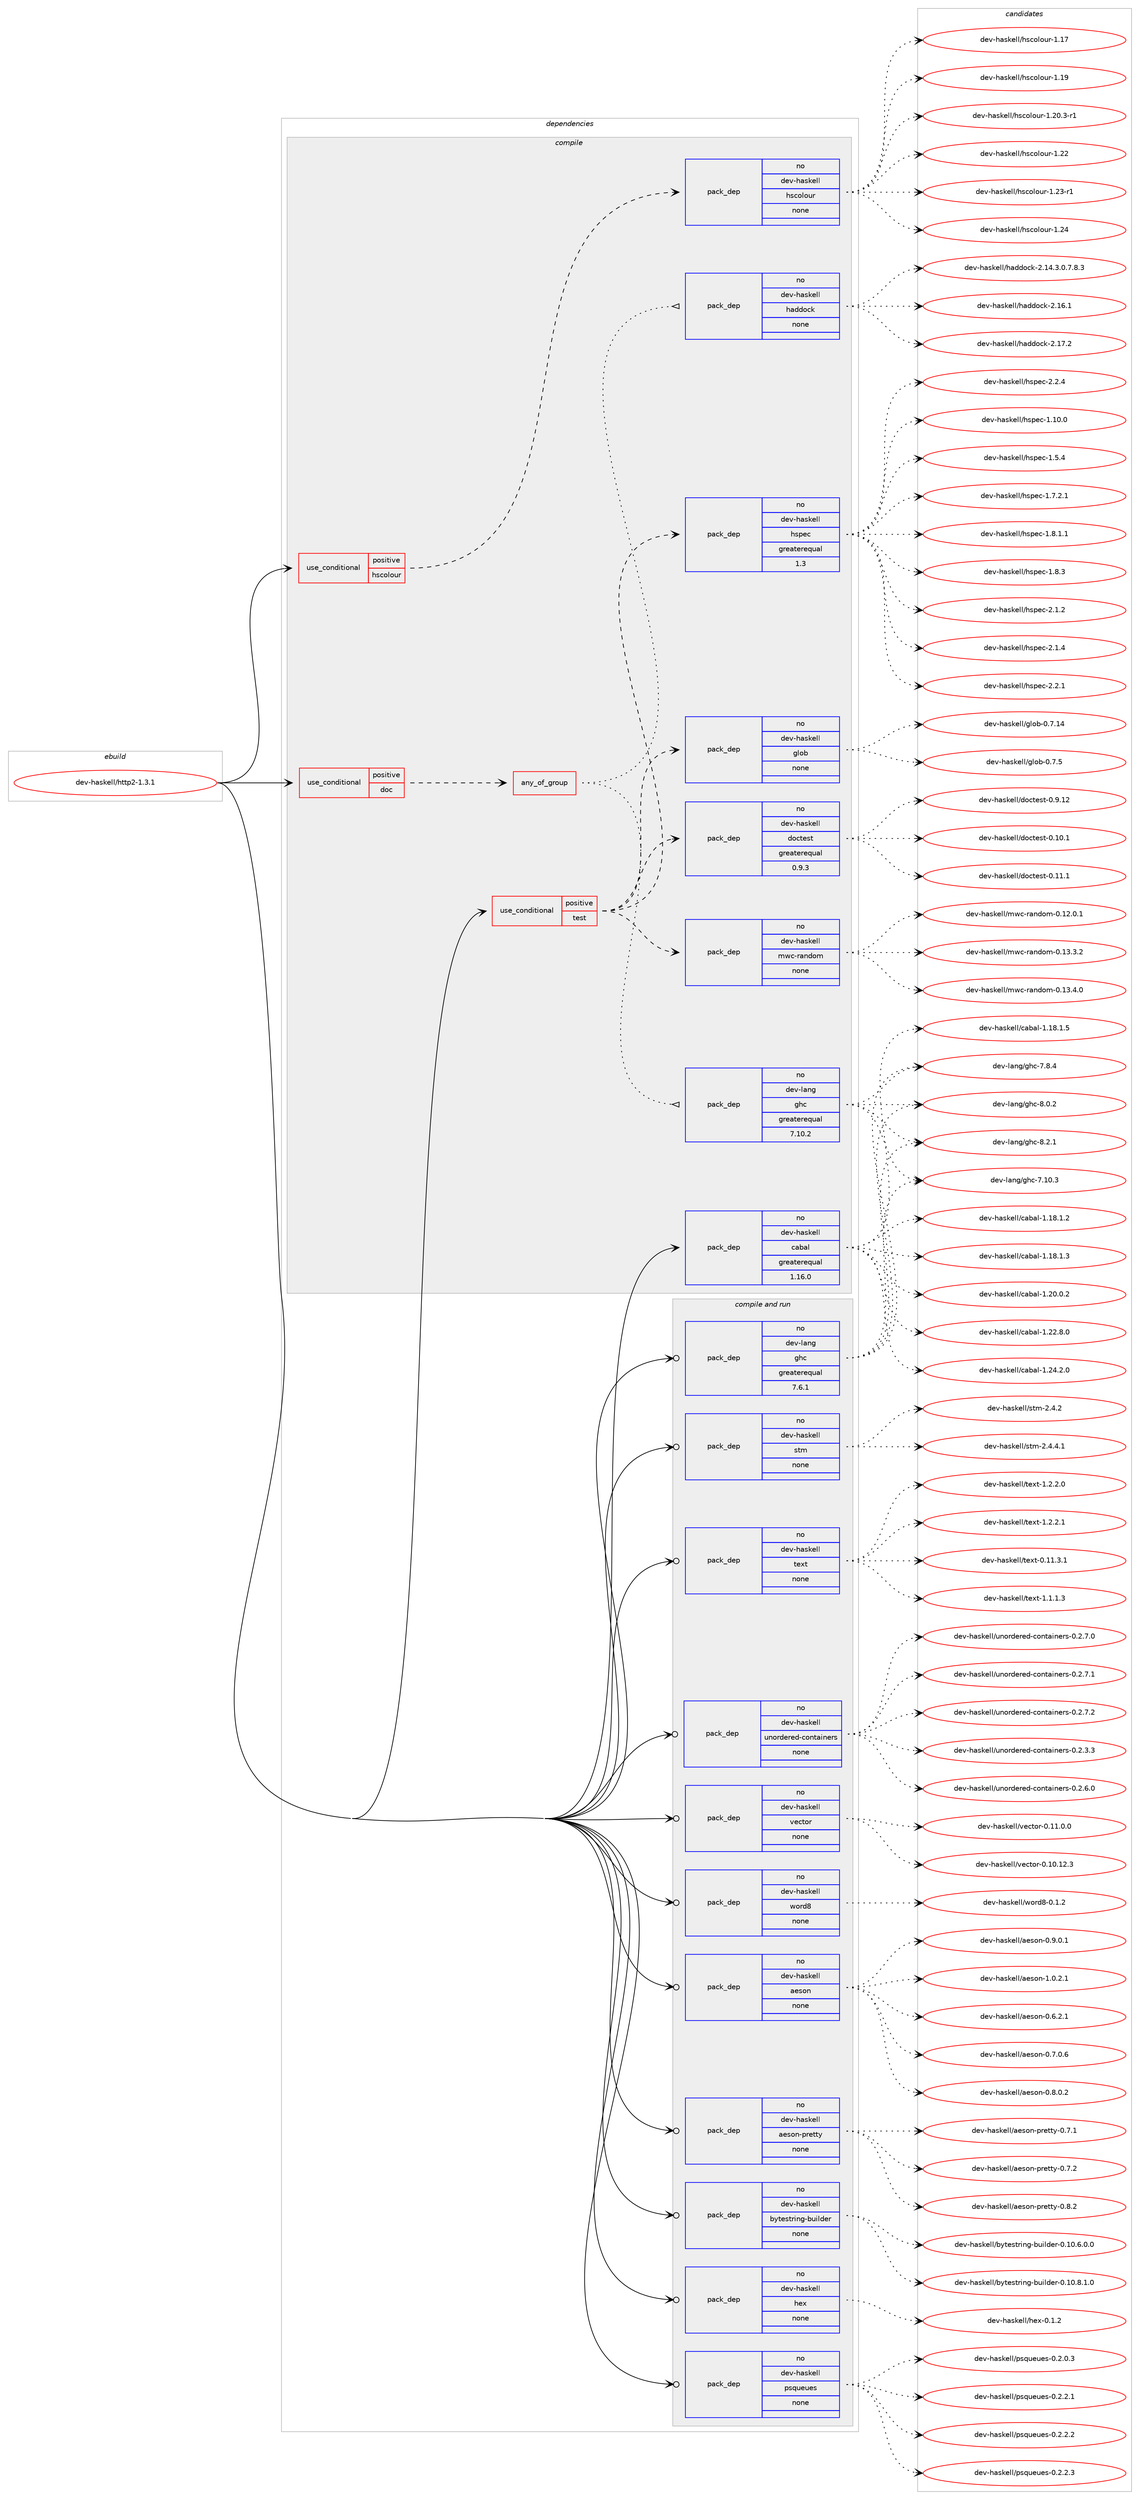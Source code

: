 digraph prolog {

# *************
# Graph options
# *************

newrank=true;
concentrate=true;
compound=true;
graph [rankdir=LR,fontname=Helvetica,fontsize=10,ranksep=1.5];#, ranksep=2.5, nodesep=0.2];
edge  [arrowhead=vee];
node  [fontname=Helvetica,fontsize=10];

# **********
# The ebuild
# **********

subgraph cluster_leftcol {
color=gray;
rank=same;
label=<<i>ebuild</i>>;
id [label="dev-haskell/http2-1.3.1", color=red, width=4, href="../dev-haskell/http2-1.3.1.svg"];
}

# ****************
# The dependencies
# ****************

subgraph cluster_midcol {
color=gray;
label=<<i>dependencies</i>>;
subgraph cluster_compile {
fillcolor="#eeeeee";
style=filled;
label=<<i>compile</i>>;
subgraph cond19542 {
dependency84826 [label=<<TABLE BORDER="0" CELLBORDER="1" CELLSPACING="0" CELLPADDING="4"><TR><TD ROWSPAN="3" CELLPADDING="10">use_conditional</TD></TR><TR><TD>positive</TD></TR><TR><TD>doc</TD></TR></TABLE>>, shape=none, color=red];
subgraph any2235 {
dependency84827 [label=<<TABLE BORDER="0" CELLBORDER="1" CELLSPACING="0" CELLPADDING="4"><TR><TD CELLPADDING="10">any_of_group</TD></TR></TABLE>>, shape=none, color=red];subgraph pack63019 {
dependency84828 [label=<<TABLE BORDER="0" CELLBORDER="1" CELLSPACING="0" CELLPADDING="4" WIDTH="220"><TR><TD ROWSPAN="6" CELLPADDING="30">pack_dep</TD></TR><TR><TD WIDTH="110">no</TD></TR><TR><TD>dev-haskell</TD></TR><TR><TD>haddock</TD></TR><TR><TD>none</TD></TR><TR><TD></TD></TR></TABLE>>, shape=none, color=blue];
}
dependency84827:e -> dependency84828:w [weight=20,style="dotted",arrowhead="oinv"];
subgraph pack63020 {
dependency84829 [label=<<TABLE BORDER="0" CELLBORDER="1" CELLSPACING="0" CELLPADDING="4" WIDTH="220"><TR><TD ROWSPAN="6" CELLPADDING="30">pack_dep</TD></TR><TR><TD WIDTH="110">no</TD></TR><TR><TD>dev-lang</TD></TR><TR><TD>ghc</TD></TR><TR><TD>greaterequal</TD></TR><TR><TD>7.10.2</TD></TR></TABLE>>, shape=none, color=blue];
}
dependency84827:e -> dependency84829:w [weight=20,style="dotted",arrowhead="oinv"];
}
dependency84826:e -> dependency84827:w [weight=20,style="dashed",arrowhead="vee"];
}
id:e -> dependency84826:w [weight=20,style="solid",arrowhead="vee"];
subgraph cond19543 {
dependency84830 [label=<<TABLE BORDER="0" CELLBORDER="1" CELLSPACING="0" CELLPADDING="4"><TR><TD ROWSPAN="3" CELLPADDING="10">use_conditional</TD></TR><TR><TD>positive</TD></TR><TR><TD>hscolour</TD></TR></TABLE>>, shape=none, color=red];
subgraph pack63021 {
dependency84831 [label=<<TABLE BORDER="0" CELLBORDER="1" CELLSPACING="0" CELLPADDING="4" WIDTH="220"><TR><TD ROWSPAN="6" CELLPADDING="30">pack_dep</TD></TR><TR><TD WIDTH="110">no</TD></TR><TR><TD>dev-haskell</TD></TR><TR><TD>hscolour</TD></TR><TR><TD>none</TD></TR><TR><TD></TD></TR></TABLE>>, shape=none, color=blue];
}
dependency84830:e -> dependency84831:w [weight=20,style="dashed",arrowhead="vee"];
}
id:e -> dependency84830:w [weight=20,style="solid",arrowhead="vee"];
subgraph cond19544 {
dependency84832 [label=<<TABLE BORDER="0" CELLBORDER="1" CELLSPACING="0" CELLPADDING="4"><TR><TD ROWSPAN="3" CELLPADDING="10">use_conditional</TD></TR><TR><TD>positive</TD></TR><TR><TD>test</TD></TR></TABLE>>, shape=none, color=red];
subgraph pack63022 {
dependency84833 [label=<<TABLE BORDER="0" CELLBORDER="1" CELLSPACING="0" CELLPADDING="4" WIDTH="220"><TR><TD ROWSPAN="6" CELLPADDING="30">pack_dep</TD></TR><TR><TD WIDTH="110">no</TD></TR><TR><TD>dev-haskell</TD></TR><TR><TD>doctest</TD></TR><TR><TD>greaterequal</TD></TR><TR><TD>0.9.3</TD></TR></TABLE>>, shape=none, color=blue];
}
dependency84832:e -> dependency84833:w [weight=20,style="dashed",arrowhead="vee"];
subgraph pack63023 {
dependency84834 [label=<<TABLE BORDER="0" CELLBORDER="1" CELLSPACING="0" CELLPADDING="4" WIDTH="220"><TR><TD ROWSPAN="6" CELLPADDING="30">pack_dep</TD></TR><TR><TD WIDTH="110">no</TD></TR><TR><TD>dev-haskell</TD></TR><TR><TD>glob</TD></TR><TR><TD>none</TD></TR><TR><TD></TD></TR></TABLE>>, shape=none, color=blue];
}
dependency84832:e -> dependency84834:w [weight=20,style="dashed",arrowhead="vee"];
subgraph pack63024 {
dependency84835 [label=<<TABLE BORDER="0" CELLBORDER="1" CELLSPACING="0" CELLPADDING="4" WIDTH="220"><TR><TD ROWSPAN="6" CELLPADDING="30">pack_dep</TD></TR><TR><TD WIDTH="110">no</TD></TR><TR><TD>dev-haskell</TD></TR><TR><TD>hspec</TD></TR><TR><TD>greaterequal</TD></TR><TR><TD>1.3</TD></TR></TABLE>>, shape=none, color=blue];
}
dependency84832:e -> dependency84835:w [weight=20,style="dashed",arrowhead="vee"];
subgraph pack63025 {
dependency84836 [label=<<TABLE BORDER="0" CELLBORDER="1" CELLSPACING="0" CELLPADDING="4" WIDTH="220"><TR><TD ROWSPAN="6" CELLPADDING="30">pack_dep</TD></TR><TR><TD WIDTH="110">no</TD></TR><TR><TD>dev-haskell</TD></TR><TR><TD>mwc-random</TD></TR><TR><TD>none</TD></TR><TR><TD></TD></TR></TABLE>>, shape=none, color=blue];
}
dependency84832:e -> dependency84836:w [weight=20,style="dashed",arrowhead="vee"];
}
id:e -> dependency84832:w [weight=20,style="solid",arrowhead="vee"];
subgraph pack63026 {
dependency84837 [label=<<TABLE BORDER="0" CELLBORDER="1" CELLSPACING="0" CELLPADDING="4" WIDTH="220"><TR><TD ROWSPAN="6" CELLPADDING="30">pack_dep</TD></TR><TR><TD WIDTH="110">no</TD></TR><TR><TD>dev-haskell</TD></TR><TR><TD>cabal</TD></TR><TR><TD>greaterequal</TD></TR><TR><TD>1.16.0</TD></TR></TABLE>>, shape=none, color=blue];
}
id:e -> dependency84837:w [weight=20,style="solid",arrowhead="vee"];
}
subgraph cluster_compileandrun {
fillcolor="#eeeeee";
style=filled;
label=<<i>compile and run</i>>;
subgraph pack63027 {
dependency84838 [label=<<TABLE BORDER="0" CELLBORDER="1" CELLSPACING="0" CELLPADDING="4" WIDTH="220"><TR><TD ROWSPAN="6" CELLPADDING="30">pack_dep</TD></TR><TR><TD WIDTH="110">no</TD></TR><TR><TD>dev-haskell</TD></TR><TR><TD>aeson</TD></TR><TR><TD>none</TD></TR><TR><TD></TD></TR></TABLE>>, shape=none, color=blue];
}
id:e -> dependency84838:w [weight=20,style="solid",arrowhead="odotvee"];
subgraph pack63028 {
dependency84839 [label=<<TABLE BORDER="0" CELLBORDER="1" CELLSPACING="0" CELLPADDING="4" WIDTH="220"><TR><TD ROWSPAN="6" CELLPADDING="30">pack_dep</TD></TR><TR><TD WIDTH="110">no</TD></TR><TR><TD>dev-haskell</TD></TR><TR><TD>aeson-pretty</TD></TR><TR><TD>none</TD></TR><TR><TD></TD></TR></TABLE>>, shape=none, color=blue];
}
id:e -> dependency84839:w [weight=20,style="solid",arrowhead="odotvee"];
subgraph pack63029 {
dependency84840 [label=<<TABLE BORDER="0" CELLBORDER="1" CELLSPACING="0" CELLPADDING="4" WIDTH="220"><TR><TD ROWSPAN="6" CELLPADDING="30">pack_dep</TD></TR><TR><TD WIDTH="110">no</TD></TR><TR><TD>dev-haskell</TD></TR><TR><TD>bytestring-builder</TD></TR><TR><TD>none</TD></TR><TR><TD></TD></TR></TABLE>>, shape=none, color=blue];
}
id:e -> dependency84840:w [weight=20,style="solid",arrowhead="odotvee"];
subgraph pack63030 {
dependency84841 [label=<<TABLE BORDER="0" CELLBORDER="1" CELLSPACING="0" CELLPADDING="4" WIDTH="220"><TR><TD ROWSPAN="6" CELLPADDING="30">pack_dep</TD></TR><TR><TD WIDTH="110">no</TD></TR><TR><TD>dev-haskell</TD></TR><TR><TD>hex</TD></TR><TR><TD>none</TD></TR><TR><TD></TD></TR></TABLE>>, shape=none, color=blue];
}
id:e -> dependency84841:w [weight=20,style="solid",arrowhead="odotvee"];
subgraph pack63031 {
dependency84842 [label=<<TABLE BORDER="0" CELLBORDER="1" CELLSPACING="0" CELLPADDING="4" WIDTH="220"><TR><TD ROWSPAN="6" CELLPADDING="30">pack_dep</TD></TR><TR><TD WIDTH="110">no</TD></TR><TR><TD>dev-haskell</TD></TR><TR><TD>psqueues</TD></TR><TR><TD>none</TD></TR><TR><TD></TD></TR></TABLE>>, shape=none, color=blue];
}
id:e -> dependency84842:w [weight=20,style="solid",arrowhead="odotvee"];
subgraph pack63032 {
dependency84843 [label=<<TABLE BORDER="0" CELLBORDER="1" CELLSPACING="0" CELLPADDING="4" WIDTH="220"><TR><TD ROWSPAN="6" CELLPADDING="30">pack_dep</TD></TR><TR><TD WIDTH="110">no</TD></TR><TR><TD>dev-haskell</TD></TR><TR><TD>stm</TD></TR><TR><TD>none</TD></TR><TR><TD></TD></TR></TABLE>>, shape=none, color=blue];
}
id:e -> dependency84843:w [weight=20,style="solid",arrowhead="odotvee"];
subgraph pack63033 {
dependency84844 [label=<<TABLE BORDER="0" CELLBORDER="1" CELLSPACING="0" CELLPADDING="4" WIDTH="220"><TR><TD ROWSPAN="6" CELLPADDING="30">pack_dep</TD></TR><TR><TD WIDTH="110">no</TD></TR><TR><TD>dev-haskell</TD></TR><TR><TD>text</TD></TR><TR><TD>none</TD></TR><TR><TD></TD></TR></TABLE>>, shape=none, color=blue];
}
id:e -> dependency84844:w [weight=20,style="solid",arrowhead="odotvee"];
subgraph pack63034 {
dependency84845 [label=<<TABLE BORDER="0" CELLBORDER="1" CELLSPACING="0" CELLPADDING="4" WIDTH="220"><TR><TD ROWSPAN="6" CELLPADDING="30">pack_dep</TD></TR><TR><TD WIDTH="110">no</TD></TR><TR><TD>dev-haskell</TD></TR><TR><TD>unordered-containers</TD></TR><TR><TD>none</TD></TR><TR><TD></TD></TR></TABLE>>, shape=none, color=blue];
}
id:e -> dependency84845:w [weight=20,style="solid",arrowhead="odotvee"];
subgraph pack63035 {
dependency84846 [label=<<TABLE BORDER="0" CELLBORDER="1" CELLSPACING="0" CELLPADDING="4" WIDTH="220"><TR><TD ROWSPAN="6" CELLPADDING="30">pack_dep</TD></TR><TR><TD WIDTH="110">no</TD></TR><TR><TD>dev-haskell</TD></TR><TR><TD>vector</TD></TR><TR><TD>none</TD></TR><TR><TD></TD></TR></TABLE>>, shape=none, color=blue];
}
id:e -> dependency84846:w [weight=20,style="solid",arrowhead="odotvee"];
subgraph pack63036 {
dependency84847 [label=<<TABLE BORDER="0" CELLBORDER="1" CELLSPACING="0" CELLPADDING="4" WIDTH="220"><TR><TD ROWSPAN="6" CELLPADDING="30">pack_dep</TD></TR><TR><TD WIDTH="110">no</TD></TR><TR><TD>dev-haskell</TD></TR><TR><TD>word8</TD></TR><TR><TD>none</TD></TR><TR><TD></TD></TR></TABLE>>, shape=none, color=blue];
}
id:e -> dependency84847:w [weight=20,style="solid",arrowhead="odotvee"];
subgraph pack63037 {
dependency84848 [label=<<TABLE BORDER="0" CELLBORDER="1" CELLSPACING="0" CELLPADDING="4" WIDTH="220"><TR><TD ROWSPAN="6" CELLPADDING="30">pack_dep</TD></TR><TR><TD WIDTH="110">no</TD></TR><TR><TD>dev-lang</TD></TR><TR><TD>ghc</TD></TR><TR><TD>greaterequal</TD></TR><TR><TD>7.6.1</TD></TR></TABLE>>, shape=none, color=blue];
}
id:e -> dependency84848:w [weight=20,style="solid",arrowhead="odotvee"];
}
subgraph cluster_run {
fillcolor="#eeeeee";
style=filled;
label=<<i>run</i>>;
}
}

# **************
# The candidates
# **************

subgraph cluster_choices {
rank=same;
color=gray;
label=<<i>candidates</i>>;

subgraph choice63019 {
color=black;
nodesep=1;
choice1001011184510497115107101108108471049710010011199107455046495246514648465546564651 [label="dev-haskell/haddock-2.14.3.0.7.8.3", color=red, width=4,href="../dev-haskell/haddock-2.14.3.0.7.8.3.svg"];
choice100101118451049711510710110810847104971001001119910745504649544649 [label="dev-haskell/haddock-2.16.1", color=red, width=4,href="../dev-haskell/haddock-2.16.1.svg"];
choice100101118451049711510710110810847104971001001119910745504649554650 [label="dev-haskell/haddock-2.17.2", color=red, width=4,href="../dev-haskell/haddock-2.17.2.svg"];
dependency84828:e -> choice1001011184510497115107101108108471049710010011199107455046495246514648465546564651:w [style=dotted,weight="100"];
dependency84828:e -> choice100101118451049711510710110810847104971001001119910745504649544649:w [style=dotted,weight="100"];
dependency84828:e -> choice100101118451049711510710110810847104971001001119910745504649554650:w [style=dotted,weight="100"];
}
subgraph choice63020 {
color=black;
nodesep=1;
choice1001011184510897110103471031049945554649484651 [label="dev-lang/ghc-7.10.3", color=red, width=4,href="../dev-lang/ghc-7.10.3.svg"];
choice10010111845108971101034710310499455546564652 [label="dev-lang/ghc-7.8.4", color=red, width=4,href="../dev-lang/ghc-7.8.4.svg"];
choice10010111845108971101034710310499455646484650 [label="dev-lang/ghc-8.0.2", color=red, width=4,href="../dev-lang/ghc-8.0.2.svg"];
choice10010111845108971101034710310499455646504649 [label="dev-lang/ghc-8.2.1", color=red, width=4,href="../dev-lang/ghc-8.2.1.svg"];
dependency84829:e -> choice1001011184510897110103471031049945554649484651:w [style=dotted,weight="100"];
dependency84829:e -> choice10010111845108971101034710310499455546564652:w [style=dotted,weight="100"];
dependency84829:e -> choice10010111845108971101034710310499455646484650:w [style=dotted,weight="100"];
dependency84829:e -> choice10010111845108971101034710310499455646504649:w [style=dotted,weight="100"];
}
subgraph choice63021 {
color=black;
nodesep=1;
choice100101118451049711510710110810847104115991111081111171144549464955 [label="dev-haskell/hscolour-1.17", color=red, width=4,href="../dev-haskell/hscolour-1.17.svg"];
choice100101118451049711510710110810847104115991111081111171144549464957 [label="dev-haskell/hscolour-1.19", color=red, width=4,href="../dev-haskell/hscolour-1.19.svg"];
choice10010111845104971151071011081084710411599111108111117114454946504846514511449 [label="dev-haskell/hscolour-1.20.3-r1", color=red, width=4,href="../dev-haskell/hscolour-1.20.3-r1.svg"];
choice100101118451049711510710110810847104115991111081111171144549465050 [label="dev-haskell/hscolour-1.22", color=red, width=4,href="../dev-haskell/hscolour-1.22.svg"];
choice1001011184510497115107101108108471041159911110811111711445494650514511449 [label="dev-haskell/hscolour-1.23-r1", color=red, width=4,href="../dev-haskell/hscolour-1.23-r1.svg"];
choice100101118451049711510710110810847104115991111081111171144549465052 [label="dev-haskell/hscolour-1.24", color=red, width=4,href="../dev-haskell/hscolour-1.24.svg"];
dependency84831:e -> choice100101118451049711510710110810847104115991111081111171144549464955:w [style=dotted,weight="100"];
dependency84831:e -> choice100101118451049711510710110810847104115991111081111171144549464957:w [style=dotted,weight="100"];
dependency84831:e -> choice10010111845104971151071011081084710411599111108111117114454946504846514511449:w [style=dotted,weight="100"];
dependency84831:e -> choice100101118451049711510710110810847104115991111081111171144549465050:w [style=dotted,weight="100"];
dependency84831:e -> choice1001011184510497115107101108108471041159911110811111711445494650514511449:w [style=dotted,weight="100"];
dependency84831:e -> choice100101118451049711510710110810847104115991111081111171144549465052:w [style=dotted,weight="100"];
}
subgraph choice63022 {
color=black;
nodesep=1;
choice1001011184510497115107101108108471001119911610111511645484649484649 [label="dev-haskell/doctest-0.10.1", color=red, width=4,href="../dev-haskell/doctest-0.10.1.svg"];
choice1001011184510497115107101108108471001119911610111511645484649494649 [label="dev-haskell/doctest-0.11.1", color=red, width=4,href="../dev-haskell/doctest-0.11.1.svg"];
choice1001011184510497115107101108108471001119911610111511645484657464950 [label="dev-haskell/doctest-0.9.12", color=red, width=4,href="../dev-haskell/doctest-0.9.12.svg"];
dependency84833:e -> choice1001011184510497115107101108108471001119911610111511645484649484649:w [style=dotted,weight="100"];
dependency84833:e -> choice1001011184510497115107101108108471001119911610111511645484649494649:w [style=dotted,weight="100"];
dependency84833:e -> choice1001011184510497115107101108108471001119911610111511645484657464950:w [style=dotted,weight="100"];
}
subgraph choice63023 {
color=black;
nodesep=1;
choice1001011184510497115107101108108471031081119845484655464952 [label="dev-haskell/glob-0.7.14", color=red, width=4,href="../dev-haskell/glob-0.7.14.svg"];
choice10010111845104971151071011081084710310811198454846554653 [label="dev-haskell/glob-0.7.5", color=red, width=4,href="../dev-haskell/glob-0.7.5.svg"];
dependency84834:e -> choice1001011184510497115107101108108471031081119845484655464952:w [style=dotted,weight="100"];
dependency84834:e -> choice10010111845104971151071011081084710310811198454846554653:w [style=dotted,weight="100"];
}
subgraph choice63024 {
color=black;
nodesep=1;
choice1001011184510497115107101108108471041151121019945494649484648 [label="dev-haskell/hspec-1.10.0", color=red, width=4,href="../dev-haskell/hspec-1.10.0.svg"];
choice10010111845104971151071011081084710411511210199454946534652 [label="dev-haskell/hspec-1.5.4", color=red, width=4,href="../dev-haskell/hspec-1.5.4.svg"];
choice100101118451049711510710110810847104115112101994549465546504649 [label="dev-haskell/hspec-1.7.2.1", color=red, width=4,href="../dev-haskell/hspec-1.7.2.1.svg"];
choice100101118451049711510710110810847104115112101994549465646494649 [label="dev-haskell/hspec-1.8.1.1", color=red, width=4,href="../dev-haskell/hspec-1.8.1.1.svg"];
choice10010111845104971151071011081084710411511210199454946564651 [label="dev-haskell/hspec-1.8.3", color=red, width=4,href="../dev-haskell/hspec-1.8.3.svg"];
choice10010111845104971151071011081084710411511210199455046494650 [label="dev-haskell/hspec-2.1.2", color=red, width=4,href="../dev-haskell/hspec-2.1.2.svg"];
choice10010111845104971151071011081084710411511210199455046494652 [label="dev-haskell/hspec-2.1.4", color=red, width=4,href="../dev-haskell/hspec-2.1.4.svg"];
choice10010111845104971151071011081084710411511210199455046504649 [label="dev-haskell/hspec-2.2.1", color=red, width=4,href="../dev-haskell/hspec-2.2.1.svg"];
choice10010111845104971151071011081084710411511210199455046504652 [label="dev-haskell/hspec-2.2.4", color=red, width=4,href="../dev-haskell/hspec-2.2.4.svg"];
dependency84835:e -> choice1001011184510497115107101108108471041151121019945494649484648:w [style=dotted,weight="100"];
dependency84835:e -> choice10010111845104971151071011081084710411511210199454946534652:w [style=dotted,weight="100"];
dependency84835:e -> choice100101118451049711510710110810847104115112101994549465546504649:w [style=dotted,weight="100"];
dependency84835:e -> choice100101118451049711510710110810847104115112101994549465646494649:w [style=dotted,weight="100"];
dependency84835:e -> choice10010111845104971151071011081084710411511210199454946564651:w [style=dotted,weight="100"];
dependency84835:e -> choice10010111845104971151071011081084710411511210199455046494650:w [style=dotted,weight="100"];
dependency84835:e -> choice10010111845104971151071011081084710411511210199455046494652:w [style=dotted,weight="100"];
dependency84835:e -> choice10010111845104971151071011081084710411511210199455046504649:w [style=dotted,weight="100"];
dependency84835:e -> choice10010111845104971151071011081084710411511210199455046504652:w [style=dotted,weight="100"];
}
subgraph choice63025 {
color=black;
nodesep=1;
choice100101118451049711510710110810847109119994511497110100111109454846495046484649 [label="dev-haskell/mwc-random-0.12.0.1", color=red, width=4,href="../dev-haskell/mwc-random-0.12.0.1.svg"];
choice100101118451049711510710110810847109119994511497110100111109454846495146514650 [label="dev-haskell/mwc-random-0.13.3.2", color=red, width=4,href="../dev-haskell/mwc-random-0.13.3.2.svg"];
choice100101118451049711510710110810847109119994511497110100111109454846495146524648 [label="dev-haskell/mwc-random-0.13.4.0", color=red, width=4,href="../dev-haskell/mwc-random-0.13.4.0.svg"];
dependency84836:e -> choice100101118451049711510710110810847109119994511497110100111109454846495046484649:w [style=dotted,weight="100"];
dependency84836:e -> choice100101118451049711510710110810847109119994511497110100111109454846495146514650:w [style=dotted,weight="100"];
dependency84836:e -> choice100101118451049711510710110810847109119994511497110100111109454846495146524648:w [style=dotted,weight="100"];
}
subgraph choice63026 {
color=black;
nodesep=1;
choice10010111845104971151071011081084799979897108454946495646494650 [label="dev-haskell/cabal-1.18.1.2", color=red, width=4,href="../dev-haskell/cabal-1.18.1.2.svg"];
choice10010111845104971151071011081084799979897108454946495646494651 [label="dev-haskell/cabal-1.18.1.3", color=red, width=4,href="../dev-haskell/cabal-1.18.1.3.svg"];
choice10010111845104971151071011081084799979897108454946495646494653 [label="dev-haskell/cabal-1.18.1.5", color=red, width=4,href="../dev-haskell/cabal-1.18.1.5.svg"];
choice10010111845104971151071011081084799979897108454946504846484650 [label="dev-haskell/cabal-1.20.0.2", color=red, width=4,href="../dev-haskell/cabal-1.20.0.2.svg"];
choice10010111845104971151071011081084799979897108454946505046564648 [label="dev-haskell/cabal-1.22.8.0", color=red, width=4,href="../dev-haskell/cabal-1.22.8.0.svg"];
choice10010111845104971151071011081084799979897108454946505246504648 [label="dev-haskell/cabal-1.24.2.0", color=red, width=4,href="../dev-haskell/cabal-1.24.2.0.svg"];
dependency84837:e -> choice10010111845104971151071011081084799979897108454946495646494650:w [style=dotted,weight="100"];
dependency84837:e -> choice10010111845104971151071011081084799979897108454946495646494651:w [style=dotted,weight="100"];
dependency84837:e -> choice10010111845104971151071011081084799979897108454946495646494653:w [style=dotted,weight="100"];
dependency84837:e -> choice10010111845104971151071011081084799979897108454946504846484650:w [style=dotted,weight="100"];
dependency84837:e -> choice10010111845104971151071011081084799979897108454946505046564648:w [style=dotted,weight="100"];
dependency84837:e -> choice10010111845104971151071011081084799979897108454946505246504648:w [style=dotted,weight="100"];
}
subgraph choice63027 {
color=black;
nodesep=1;
choice100101118451049711510710110810847971011151111104548465446504649 [label="dev-haskell/aeson-0.6.2.1", color=red, width=4,href="../dev-haskell/aeson-0.6.2.1.svg"];
choice100101118451049711510710110810847971011151111104548465546484654 [label="dev-haskell/aeson-0.7.0.6", color=red, width=4,href="../dev-haskell/aeson-0.7.0.6.svg"];
choice100101118451049711510710110810847971011151111104548465646484650 [label="dev-haskell/aeson-0.8.0.2", color=red, width=4,href="../dev-haskell/aeson-0.8.0.2.svg"];
choice100101118451049711510710110810847971011151111104548465746484649 [label="dev-haskell/aeson-0.9.0.1", color=red, width=4,href="../dev-haskell/aeson-0.9.0.1.svg"];
choice100101118451049711510710110810847971011151111104549464846504649 [label="dev-haskell/aeson-1.0.2.1", color=red, width=4,href="../dev-haskell/aeson-1.0.2.1.svg"];
dependency84838:e -> choice100101118451049711510710110810847971011151111104548465446504649:w [style=dotted,weight="100"];
dependency84838:e -> choice100101118451049711510710110810847971011151111104548465546484654:w [style=dotted,weight="100"];
dependency84838:e -> choice100101118451049711510710110810847971011151111104548465646484650:w [style=dotted,weight="100"];
dependency84838:e -> choice100101118451049711510710110810847971011151111104548465746484649:w [style=dotted,weight="100"];
dependency84838:e -> choice100101118451049711510710110810847971011151111104549464846504649:w [style=dotted,weight="100"];
}
subgraph choice63028 {
color=black;
nodesep=1;
choice1001011184510497115107101108108479710111511111045112114101116116121454846554649 [label="dev-haskell/aeson-pretty-0.7.1", color=red, width=4,href="../dev-haskell/aeson-pretty-0.7.1.svg"];
choice1001011184510497115107101108108479710111511111045112114101116116121454846554650 [label="dev-haskell/aeson-pretty-0.7.2", color=red, width=4,href="../dev-haskell/aeson-pretty-0.7.2.svg"];
choice1001011184510497115107101108108479710111511111045112114101116116121454846564650 [label="dev-haskell/aeson-pretty-0.8.2", color=red, width=4,href="../dev-haskell/aeson-pretty-0.8.2.svg"];
dependency84839:e -> choice1001011184510497115107101108108479710111511111045112114101116116121454846554649:w [style=dotted,weight="100"];
dependency84839:e -> choice1001011184510497115107101108108479710111511111045112114101116116121454846554650:w [style=dotted,weight="100"];
dependency84839:e -> choice1001011184510497115107101108108479710111511111045112114101116116121454846564650:w [style=dotted,weight="100"];
}
subgraph choice63029 {
color=black;
nodesep=1;
choice1001011184510497115107101108108479812111610111511611410511010345981171051081001011144548464948465446484648 [label="dev-haskell/bytestring-builder-0.10.6.0.0", color=red, width=4,href="../dev-haskell/bytestring-builder-0.10.6.0.0.svg"];
choice1001011184510497115107101108108479812111610111511611410511010345981171051081001011144548464948465646494648 [label="dev-haskell/bytestring-builder-0.10.8.1.0", color=red, width=4,href="../dev-haskell/bytestring-builder-0.10.8.1.0.svg"];
dependency84840:e -> choice1001011184510497115107101108108479812111610111511611410511010345981171051081001011144548464948465446484648:w [style=dotted,weight="100"];
dependency84840:e -> choice1001011184510497115107101108108479812111610111511611410511010345981171051081001011144548464948465646494648:w [style=dotted,weight="100"];
}
subgraph choice63030 {
color=black;
nodesep=1;
choice100101118451049711510710110810847104101120454846494650 [label="dev-haskell/hex-0.1.2", color=red, width=4,href="../dev-haskell/hex-0.1.2.svg"];
dependency84841:e -> choice100101118451049711510710110810847104101120454846494650:w [style=dotted,weight="100"];
}
subgraph choice63031 {
color=black;
nodesep=1;
choice1001011184510497115107101108108471121151131171011171011154548465046484651 [label="dev-haskell/psqueues-0.2.0.3", color=red, width=4,href="../dev-haskell/psqueues-0.2.0.3.svg"];
choice1001011184510497115107101108108471121151131171011171011154548465046504649 [label="dev-haskell/psqueues-0.2.2.1", color=red, width=4,href="../dev-haskell/psqueues-0.2.2.1.svg"];
choice1001011184510497115107101108108471121151131171011171011154548465046504650 [label="dev-haskell/psqueues-0.2.2.2", color=red, width=4,href="../dev-haskell/psqueues-0.2.2.2.svg"];
choice1001011184510497115107101108108471121151131171011171011154548465046504651 [label="dev-haskell/psqueues-0.2.2.3", color=red, width=4,href="../dev-haskell/psqueues-0.2.2.3.svg"];
dependency84842:e -> choice1001011184510497115107101108108471121151131171011171011154548465046484651:w [style=dotted,weight="100"];
dependency84842:e -> choice1001011184510497115107101108108471121151131171011171011154548465046504649:w [style=dotted,weight="100"];
dependency84842:e -> choice1001011184510497115107101108108471121151131171011171011154548465046504650:w [style=dotted,weight="100"];
dependency84842:e -> choice1001011184510497115107101108108471121151131171011171011154548465046504651:w [style=dotted,weight="100"];
}
subgraph choice63032 {
color=black;
nodesep=1;
choice100101118451049711510710110810847115116109455046524650 [label="dev-haskell/stm-2.4.2", color=red, width=4,href="../dev-haskell/stm-2.4.2.svg"];
choice1001011184510497115107101108108471151161094550465246524649 [label="dev-haskell/stm-2.4.4.1", color=red, width=4,href="../dev-haskell/stm-2.4.4.1.svg"];
dependency84843:e -> choice100101118451049711510710110810847115116109455046524650:w [style=dotted,weight="100"];
dependency84843:e -> choice1001011184510497115107101108108471151161094550465246524649:w [style=dotted,weight="100"];
}
subgraph choice63033 {
color=black;
nodesep=1;
choice100101118451049711510710110810847116101120116454846494946514649 [label="dev-haskell/text-0.11.3.1", color=red, width=4,href="../dev-haskell/text-0.11.3.1.svg"];
choice1001011184510497115107101108108471161011201164549464946494651 [label="dev-haskell/text-1.1.1.3", color=red, width=4,href="../dev-haskell/text-1.1.1.3.svg"];
choice1001011184510497115107101108108471161011201164549465046504648 [label="dev-haskell/text-1.2.2.0", color=red, width=4,href="../dev-haskell/text-1.2.2.0.svg"];
choice1001011184510497115107101108108471161011201164549465046504649 [label="dev-haskell/text-1.2.2.1", color=red, width=4,href="../dev-haskell/text-1.2.2.1.svg"];
dependency84844:e -> choice100101118451049711510710110810847116101120116454846494946514649:w [style=dotted,weight="100"];
dependency84844:e -> choice1001011184510497115107101108108471161011201164549464946494651:w [style=dotted,weight="100"];
dependency84844:e -> choice1001011184510497115107101108108471161011201164549465046504648:w [style=dotted,weight="100"];
dependency84844:e -> choice1001011184510497115107101108108471161011201164549465046504649:w [style=dotted,weight="100"];
}
subgraph choice63034 {
color=black;
nodesep=1;
choice1001011184510497115107101108108471171101111141001011141011004599111110116971051101011141154548465046514651 [label="dev-haskell/unordered-containers-0.2.3.3", color=red, width=4,href="../dev-haskell/unordered-containers-0.2.3.3.svg"];
choice1001011184510497115107101108108471171101111141001011141011004599111110116971051101011141154548465046544648 [label="dev-haskell/unordered-containers-0.2.6.0", color=red, width=4,href="../dev-haskell/unordered-containers-0.2.6.0.svg"];
choice1001011184510497115107101108108471171101111141001011141011004599111110116971051101011141154548465046554648 [label="dev-haskell/unordered-containers-0.2.7.0", color=red, width=4,href="../dev-haskell/unordered-containers-0.2.7.0.svg"];
choice1001011184510497115107101108108471171101111141001011141011004599111110116971051101011141154548465046554649 [label="dev-haskell/unordered-containers-0.2.7.1", color=red, width=4,href="../dev-haskell/unordered-containers-0.2.7.1.svg"];
choice1001011184510497115107101108108471171101111141001011141011004599111110116971051101011141154548465046554650 [label="dev-haskell/unordered-containers-0.2.7.2", color=red, width=4,href="../dev-haskell/unordered-containers-0.2.7.2.svg"];
dependency84845:e -> choice1001011184510497115107101108108471171101111141001011141011004599111110116971051101011141154548465046514651:w [style=dotted,weight="100"];
dependency84845:e -> choice1001011184510497115107101108108471171101111141001011141011004599111110116971051101011141154548465046544648:w [style=dotted,weight="100"];
dependency84845:e -> choice1001011184510497115107101108108471171101111141001011141011004599111110116971051101011141154548465046554648:w [style=dotted,weight="100"];
dependency84845:e -> choice1001011184510497115107101108108471171101111141001011141011004599111110116971051101011141154548465046554649:w [style=dotted,weight="100"];
dependency84845:e -> choice1001011184510497115107101108108471171101111141001011141011004599111110116971051101011141154548465046554650:w [style=dotted,weight="100"];
}
subgraph choice63035 {
color=black;
nodesep=1;
choice1001011184510497115107101108108471181019911611111445484649484649504651 [label="dev-haskell/vector-0.10.12.3", color=red, width=4,href="../dev-haskell/vector-0.10.12.3.svg"];
choice10010111845104971151071011081084711810199116111114454846494946484648 [label="dev-haskell/vector-0.11.0.0", color=red, width=4,href="../dev-haskell/vector-0.11.0.0.svg"];
dependency84846:e -> choice1001011184510497115107101108108471181019911611111445484649484649504651:w [style=dotted,weight="100"];
dependency84846:e -> choice10010111845104971151071011081084711810199116111114454846494946484648:w [style=dotted,weight="100"];
}
subgraph choice63036 {
color=black;
nodesep=1;
choice10010111845104971151071011081084711911111410056454846494650 [label="dev-haskell/word8-0.1.2", color=red, width=4,href="../dev-haskell/word8-0.1.2.svg"];
dependency84847:e -> choice10010111845104971151071011081084711911111410056454846494650:w [style=dotted,weight="100"];
}
subgraph choice63037 {
color=black;
nodesep=1;
choice1001011184510897110103471031049945554649484651 [label="dev-lang/ghc-7.10.3", color=red, width=4,href="../dev-lang/ghc-7.10.3.svg"];
choice10010111845108971101034710310499455546564652 [label="dev-lang/ghc-7.8.4", color=red, width=4,href="../dev-lang/ghc-7.8.4.svg"];
choice10010111845108971101034710310499455646484650 [label="dev-lang/ghc-8.0.2", color=red, width=4,href="../dev-lang/ghc-8.0.2.svg"];
choice10010111845108971101034710310499455646504649 [label="dev-lang/ghc-8.2.1", color=red, width=4,href="../dev-lang/ghc-8.2.1.svg"];
dependency84848:e -> choice1001011184510897110103471031049945554649484651:w [style=dotted,weight="100"];
dependency84848:e -> choice10010111845108971101034710310499455546564652:w [style=dotted,weight="100"];
dependency84848:e -> choice10010111845108971101034710310499455646484650:w [style=dotted,weight="100"];
dependency84848:e -> choice10010111845108971101034710310499455646504649:w [style=dotted,weight="100"];
}
}

}
